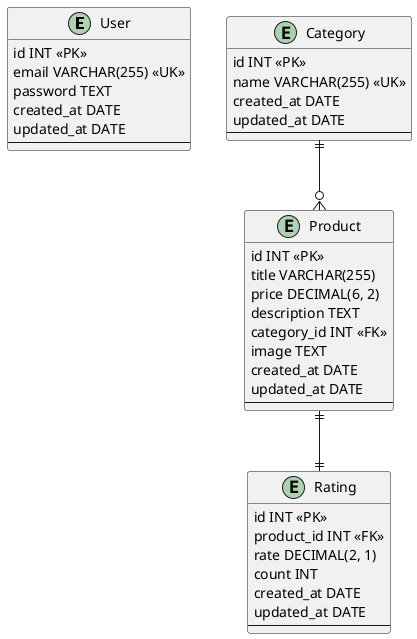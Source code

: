 @startuml DER

entity User {
    id INT <<PK>>
    email VARCHAR(255) <<UK>>
    password TEXT
    created_at DATE
    updated_at DATE
    --
}

entity Category {
    id INT <<PK>>
    name VARCHAR(255) <<UK>>
    created_at DATE
    updated_at DATE
    --
}

entity Product {
    id INT <<PK>>
    title VARCHAR(255)
    price DECIMAL(6, 2)
    description TEXT
    category_id INT <<FK>>
    image TEXT
    created_at DATE
    updated_at DATE
    --
}

entity Rating {
    id INT <<PK>>
    product_id INT <<FK>>
    rate DECIMAL(2, 1)
    count INT
    created_at DATE
    updated_at DATE
    --
}

Product ||--|| Rating
Category ||--o{ Product

@enduml
